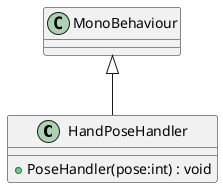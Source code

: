 @startuml
class HandPoseHandler {
    + PoseHandler(pose:int) : void
}
MonoBehaviour <|-- HandPoseHandler
@enduml
